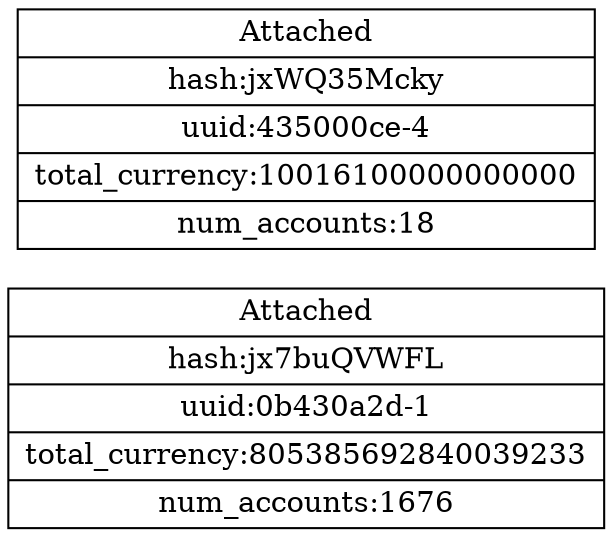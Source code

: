 digraph G {
  rankdir=LR;
  node [shape=record, ];
  "0b430a2d-1 " [label="Attached|hash:jx7buQVWFL|uuid:0b430a2d-1|total_currency:805385692840039233|num_accounts:1676",
                 ];
  "435000ce-4 " [label="Attached|hash:jxWQ35Mcky|uuid:435000ce-4|total_currency:10016100000000000|num_accounts:18",
                 ];
  
  
  
  }